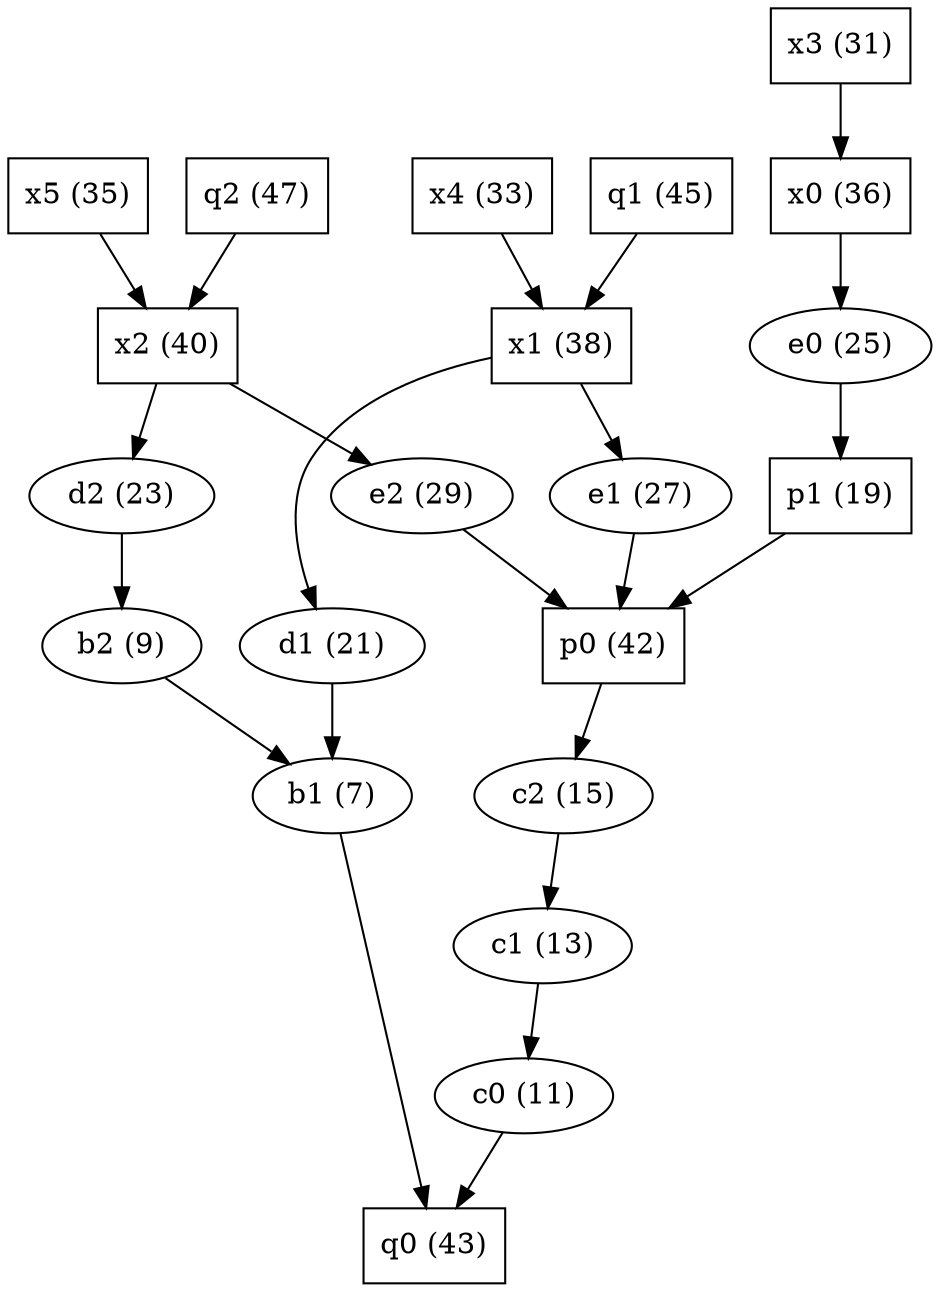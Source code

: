 digraph G { 
"b1"[label="\N (7)" , color=black ]
"b1"->"q0"
"b2"[label="\N (9)" , color=black ]
"b2"->"b1"
"c0"[label="\N (11)" , color=black ]
"c0"->"q0"
"c1"[label="\N (13)" , color=black ]
"c1"->"c0"
"c2"[label="\N (15)" , color=black ]
"c2"->"c1"
"d1"[label="\N (21)" , color=black ]
"d1"->"b1"
"d2"[label="\N (23)" , color=black ]
"d2"->"b2"
"e0"[label="\N (25)" , color=black ]
"e0"->"p1"
"e1"[label="\N (27)" , color=black ]
"e1"->"p0"
"e2"[label="\N (29)" , color=black ]
"e2"->"p0"
"p0"[label="\N (42)", color=black, shape=polygon ]
"p0"->"c2"
"p1"[label="\N (19)", color=black, shape=polygon ]
"p1"->"p0"
"q0"[label="\N (43)", color=black, shape=polygon ]
"x0"[label="\N (36)", color=black, shape=polygon ]
"x0"->"e0"
"x3"[label="\N (31)", color=black, shape=polygon ]
"x3"->"x0"
"q1"[label="\N (45)", color=black, shape=polygon ]
"q1"->"x1"
"x1"[label="\N (38)", color=black, shape=polygon ]
"x1"->"d1"
"x1"->"e1"
"x4"[label="\N (33)", color=black, shape=polygon ]
"x4"->"x1"
"q2"[label="\N (47)", color=black, shape=polygon ]
"q2"->"x2"
"x2"[label="\N (40)", color=black, shape=polygon ]
"x2"->"d2"
"x2"->"e2"
"x5"[label="\N (35)", color=black, shape=polygon ]
"x5"->"x2"
}
